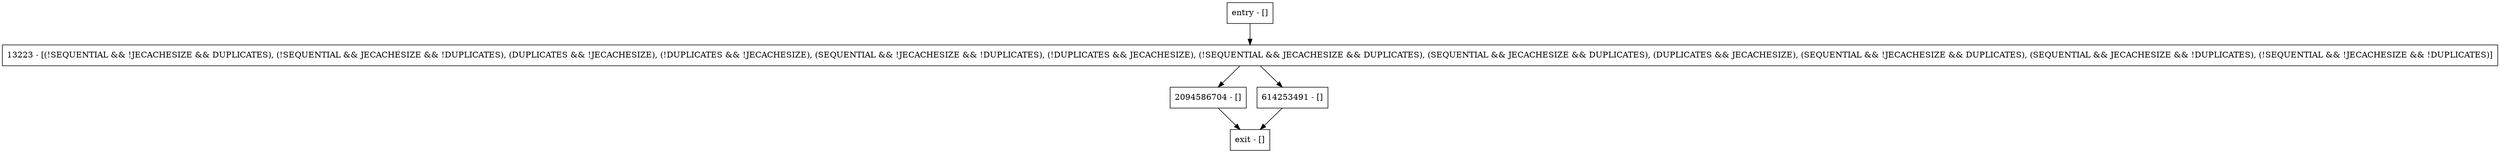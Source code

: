 digraph set {
node [shape=record];
entry [label="entry - []"];
exit [label="exit - []"];
2094586704 [label="2094586704 - []"];
614253491 [label="614253491 - []"];
13223 [label="13223 - [(!SEQUENTIAL && !JECACHESIZE && DUPLICATES), (!SEQUENTIAL && JECACHESIZE && !DUPLICATES), (DUPLICATES && !JECACHESIZE), (!DUPLICATES && !JECACHESIZE), (SEQUENTIAL && !JECACHESIZE && !DUPLICATES), (!DUPLICATES && JECACHESIZE), (!SEQUENTIAL && JECACHESIZE && DUPLICATES), (SEQUENTIAL && JECACHESIZE && DUPLICATES), (DUPLICATES && JECACHESIZE), (SEQUENTIAL && !JECACHESIZE && DUPLICATES), (SEQUENTIAL && JECACHESIZE && !DUPLICATES), (!SEQUENTIAL && !JECACHESIZE && !DUPLICATES)]"];
entry;
exit;
entry -> 13223;
2094586704 -> exit;
614253491 -> exit;
13223 -> 2094586704;
13223 -> 614253491;
}

